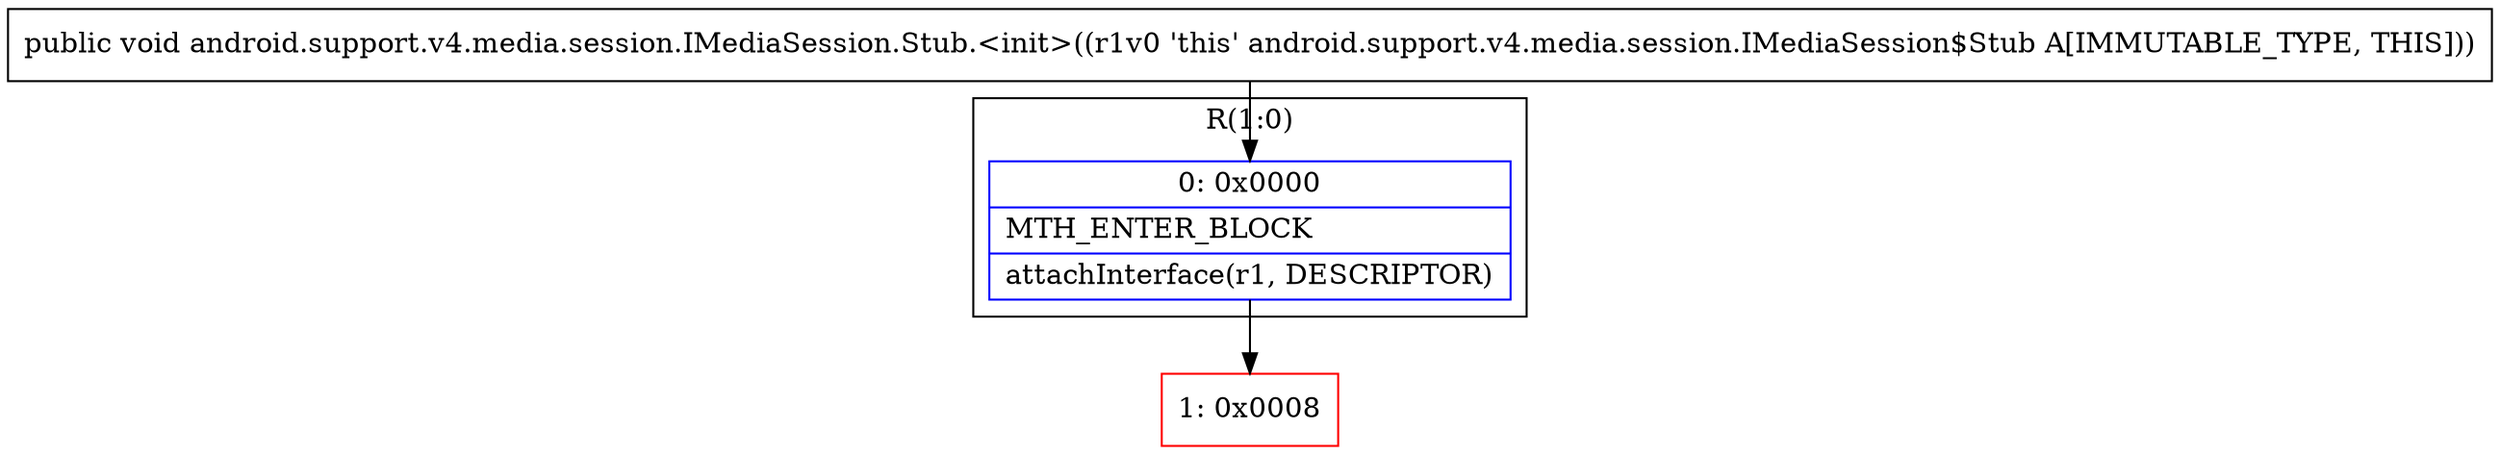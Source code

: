 digraph "CFG forandroid.support.v4.media.session.IMediaSession.Stub.\<init\>()V" {
subgraph cluster_Region_2127329951 {
label = "R(1:0)";
node [shape=record,color=blue];
Node_0 [shape=record,label="{0\:\ 0x0000|MTH_ENTER_BLOCK\l|attachInterface(r1, DESCRIPTOR)\l}"];
}
Node_1 [shape=record,color=red,label="{1\:\ 0x0008}"];
MethodNode[shape=record,label="{public void android.support.v4.media.session.IMediaSession.Stub.\<init\>((r1v0 'this' android.support.v4.media.session.IMediaSession$Stub A[IMMUTABLE_TYPE, THIS])) }"];
MethodNode -> Node_0;
Node_0 -> Node_1;
}

